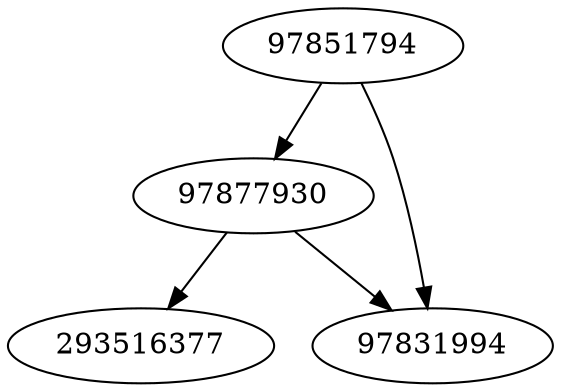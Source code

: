 strict digraph  {
97877930;
293516377;
97851794;
97831994;
97877930 -> 97831994;
97877930 -> 293516377;
97851794 -> 97877930;
97851794 -> 97831994;
}
